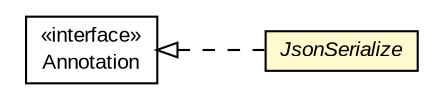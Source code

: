 #!/usr/local/bin/dot
#
# Class diagram 
# Generated by UMLGraph version R5_6-24-gf6e263 (http://www.umlgraph.org/)
#

digraph G {
	edge [fontname="arial",fontsize=10,labelfontname="arial",labelfontsize=10];
	node [fontname="arial",fontsize=10,shape=plaintext];
	nodesep=0.25;
	ranksep=0.5;
	rankdir=LR;
	// org.turbogwt.net.http.client.serialization.JsonSerialize
	c1804 [label=<<table title="org.turbogwt.net.http.client.serialization.JsonSerialize" border="0" cellborder="1" cellspacing="0" cellpadding="2" port="p" bgcolor="lemonChiffon" href="./JsonSerialize.html">
		<tr><td><table border="0" cellspacing="0" cellpadding="1">
<tr><td align="center" balign="center"><font face="arial italic"> JsonSerialize </font></td></tr>
		</table></td></tr>
		</table>>, URL="./JsonSerialize.html", fontname="arial", fontcolor="black", fontsize=10.0];
	//org.turbogwt.net.http.client.serialization.JsonSerialize implements java.lang.annotation.Annotation
	c1815:p -> c1804:p [dir=back,arrowtail=empty,style=dashed];
	// java.lang.annotation.Annotation
	c1815 [label=<<table title="java.lang.annotation.Annotation" border="0" cellborder="1" cellspacing="0" cellpadding="2" port="p" href="http://download.oracle.com/javase/7/docs/api/java/lang/annotation/Annotation.html">
		<tr><td><table border="0" cellspacing="0" cellpadding="1">
<tr><td align="center" balign="center"> &#171;interface&#187; </td></tr>
<tr><td align="center" balign="center"> Annotation </td></tr>
		</table></td></tr>
		</table>>, URL="http://download.oracle.com/javase/7/docs/api/java/lang/annotation/Annotation.html", fontname="arial", fontcolor="black", fontsize=10.0];
}

